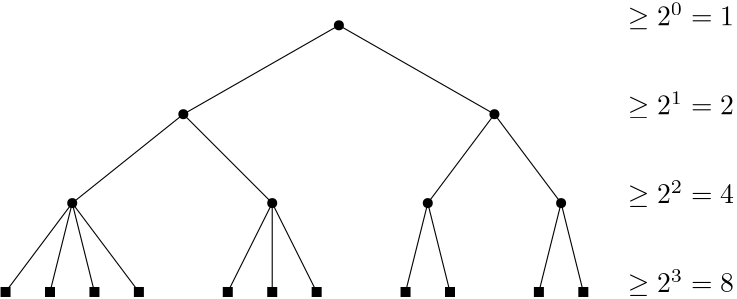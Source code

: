 <?xml version="1.0"?>
<!DOCTYPE ipe SYSTEM "ipe.dtd">
<ipe version="70010" creator="Ipe 7.0.10">
<info created="D:20101201111324" modified="D:20101201111809"/>
<ipestyle name="basic">
<symbol name="arrow/arc(spx)">
<path stroke="sym-stroke" fill="sym-stroke" pen="sym-pen">
0 0 m
-1 0.333 l
-1 -0.333 l
h
</path>
</symbol>
<symbol name="arrow/farc(spx)">
<path stroke="sym-stroke" fill="white" pen="sym-pen">
0 0 m
-1 0.333 l
-1 -0.333 l
h
</path>
</symbol>
<symbol name="mark/circle(sx)" transformations="translations">
<path fill="sym-stroke">
0.6 0 0 0.6 0 0 e
0.4 0 0 0.4 0 0 e
</path>
</symbol>
<symbol name="mark/disk(sx)" transformations="translations">
<path fill="sym-stroke">
0.6 0 0 0.6 0 0 e
</path>
</symbol>
<symbol name="mark/fdisk(sfx)" transformations="translations">
<group>
<path fill="sym-stroke" fillrule="eofill">
0.6 0 0 0.6 0 0 e
0.4 0 0 0.4 0 0 e
</path>
<path fill="sym-fill">
0.4 0 0 0.4 0 0 e
</path>
</group>
</symbol>
<symbol name="mark/box(sx)" transformations="translations">
<path fill="sym-stroke" fillrule="eofill">
-0.6 -0.6 m
0.6 -0.6 l
0.6 0.6 l
-0.6 0.6 l
h
-0.4 -0.4 m
0.4 -0.4 l
0.4 0.4 l
-0.4 0.4 l
h
</path>
</symbol>
<symbol name="mark/square(sx)" transformations="translations">
<path fill="sym-stroke">
-0.6 -0.6 m
0.6 -0.6 l
0.6 0.6 l
-0.6 0.6 l
h
</path>
</symbol>
<symbol name="mark/fsquare(sfx)" transformations="translations">
<group>
<path fill="sym-stroke" fillrule="eofill">
-0.6 -0.6 m
0.6 -0.6 l
0.6 0.6 l
-0.6 0.6 l
h
-0.4 -0.4 m
0.4 -0.4 l
0.4 0.4 l
-0.4 0.4 l
h
</path>
<path fill="sym-fill">
-0.4 -0.4 m
0.4 -0.4 l
0.4 0.4 l
-0.4 0.4 l
h
</path>
</group>
</symbol>
<symbol name="mark/cross(sx)" transformations="translations">
<group>
<path fill="sym-stroke">
-0.43 -0.57 m
0.57 0.43 l
0.43 0.57 l
-0.57 -0.43 l
h
</path>
<path fill="sym-stroke">
-0.43 0.57 m
0.57 -0.43 l
0.43 -0.57 l
-0.57 0.43 l
h
</path>
</group>
</symbol>
<symbol name="arrow/fnormal(spx)">
<path stroke="sym-stroke" fill="white" pen="sym-pen">
0 0 m
-1 0.333 l
-1 -0.333 l
h
</path>
</symbol>
<symbol name="arrow/pointed(spx)">
<path stroke="sym-stroke" fill="sym-stroke" pen="sym-pen">
0 0 m
-1 0.333 l
-0.8 0 l
-1 -0.333 l
h
</path>
</symbol>
<symbol name="arrow/fpointed(spx)">
<path stroke="sym-stroke" fill="white" pen="sym-pen">
0 0 m
-1 0.333 l
-0.8 0 l
-1 -0.333 l
h
</path>
</symbol>
<symbol name="arrow/linear(spx)">
<path stroke="sym-stroke" pen="sym-pen">
-1 0.333 m
0 0 l
-1 -0.333 l
</path>
</symbol>
<symbol name="arrow/fdouble(spx)">
<path stroke="sym-stroke" fill="white" pen="sym-pen">
0 0 m
-1 0.333 l
-1 -0.333 l
h
-1 0 m
-2 0.333 l
-2 -0.333 l
h
</path>
</symbol>
<symbol name="arrow/double(spx)">
<path stroke="sym-stroke" fill="sym-stroke" pen="sym-pen">
0 0 m
-1 0.333 l
-1 -0.333 l
h
-1 0 m
-2 0.333 l
-2 -0.333 l
h
</path>
</symbol>
<pen name="heavier" value="0.8"/>
<pen name="fat" value="1.2"/>
<pen name="ultrafat" value="2"/>
<symbolsize name="large" value="5"/>
<symbolsize name="small" value="2"/>
<symbolsize name="tiny" value="1.1"/>
<arrowsize name="large" value="10"/>
<arrowsize name="small" value="5"/>
<arrowsize name="tiny" value="3"/>
<color name="red" value="1 0 0"/>
<color name="green" value="0 1 0"/>
<color name="blue" value="0 0 1"/>
<color name="yellow" value="1 1 0"/>
<color name="orange" value="1 0.647 0"/>
<color name="gold" value="1 0.843 0"/>
<color name="purple" value="0.627 0.125 0.941"/>
<color name="gray" value="0.745"/>
<color name="brown" value="0.647 0.165 0.165"/>
<color name="navy" value="0 0 0.502"/>
<color name="pink" value="1 0.753 0.796"/>
<color name="seagreen" value="0.18 0.545 0.341"/>
<color name="turquoise" value="0.251 0.878 0.816"/>
<color name="violet" value="0.933 0.51 0.933"/>
<color name="darkblue" value="0 0 0.545"/>
<color name="darkcyan" value="0 0.545 0.545"/>
<color name="darkgray" value="0.663"/>
<color name="darkgreen" value="0 0.392 0"/>
<color name="darkmagenta" value="0.545 0 0.545"/>
<color name="darkorange" value="1 0.549 0"/>
<color name="darkred" value="0.545 0 0"/>
<color name="lightblue" value="0.678 0.847 0.902"/>
<color name="lightcyan" value="0.878 1 1"/>
<color name="lightgray" value="0.827"/>
<color name="lightgreen" value="0.565 0.933 0.565"/>
<color name="lightyellow" value="1 1 0.878"/>
<dashstyle name="dashed" value="[4] 0"/>
<dashstyle name="dotted" value="[1 3] 0"/>
<dashstyle name="dash dotted" value="[4 2 1 2] 0"/>
<dashstyle name="dash dot dotted" value="[4 2 1 2 1 2] 0"/>
<textsize name="large" value="\large"/>
<textsize name="Large" value="\Large"/>
<textsize name="LARGE" value="\LARGE"/>
<textsize name="huge" value="\huge"/>
<textsize name="Huge" value="\Huge"/>
<textsize name="small" value="\small"/>
<textsize name="footnote" value="\footnotesize"/>
<textsize name="tiny" value="\tiny"/>
<textstyle name="center" begin="\begin{center}" end="\end{center}"/>
<textstyle name="itemize" begin="\begin{itemize}" end="\end{itemize}"/>
<textstyle name="item" begin="\begin{itemize}\item{}" end="\end{itemize}"/>
<gridsize name="4 pts" value="4"/>
<gridsize name="8 pts (~3 mm)" value="8"/>
<gridsize name="16 pts (~6 mm)" value="16"/>
<gridsize name="32 pts (~12 mm)" value="32"/>
<gridsize name="10 pts (~3.5 mm)" value="10"/>
<gridsize name="20 pts (~7 mm)" value="20"/>
<gridsize name="14 pts (~5 mm)" value="14"/>
<gridsize name="28 pts (~10 mm)" value="28"/>
<gridsize name="56 pts (~20 mm)" value="56"/>
<anglesize name="90 deg" value="90"/>
<anglesize name="60 deg" value="60"/>
<anglesize name="45 deg" value="45"/>
<anglesize name="30 deg" value="30"/>
<anglesize name="22.5 deg" value="22.5"/>
<tiling name="falling" angle="-60" step="4" width="1"/>
<tiling name="rising" angle="30" step="4" width="1"/>
</ipestyle>
<page>
<layer name="alpha"/>
<view layers="alpha" active="alpha"/>
<use layer="alpha" name="mark/square(sx)" pos="176 240" size="normal" stroke="black"/>
<use name="mark/square(sx)" pos="192 240" size="normal" stroke="black"/>
<use name="mark/square(sx)" pos="208 240" size="normal" stroke="black"/>
<use name="mark/square(sx)" pos="224 240" size="normal" stroke="black"/>
<use name="mark/square(sx)" pos="256 240" size="normal" stroke="black"/>
<use name="mark/square(sx)" pos="272 240" size="normal" stroke="black"/>
<use name="mark/square(sx)" pos="288 240" size="normal" stroke="black"/>
<use name="mark/square(sx)" pos="320 240" size="normal" stroke="black"/>
<use name="mark/square(sx)" pos="336 240" size="normal" stroke="black"/>
<use name="mark/square(sx)" pos="368 240" size="normal" stroke="black"/>
<use name="mark/square(sx)" pos="384 240" size="normal" stroke="black"/>
<use name="mark/disk(sx)" pos="272 272" size="normal" stroke="black"/>
<group>
<path stroke="white">
192 272 m
208 272 l
</path>
<use matrix="1 0 0 1 -8 0" name="mark/disk(sx)" pos="208 272" size="normal" stroke="black"/>
</group>
<group matrix="1 0 0 1 128 0">
<path stroke="white">
192 272 m
208 272 l
</path>
<use matrix="1 0 0 1 -8 0" name="mark/disk(sx)" pos="208 272" size="normal" stroke="black"/>
</group>
<group matrix="1 0 0 1 176 0">
<path stroke="white">
192 272 m
208 272 l
</path>
<use matrix="1 0 0 1 -8 0" name="mark/disk(sx)" pos="208 272" size="normal" stroke="black"/>
</group>
<use name="mark/disk(sx)" pos="352 304" size="normal" stroke="black"/>
<path stroke="black">
176 240 m
200 272 l
</path>
<path stroke="black">
192 240 m
200 272 l
</path>
<path stroke="black">
208 240 m
200 272 l
</path>
<path stroke="black">
224 240 m
200 272 l
</path>
<path stroke="black">
256 240 m
272 272 l
</path>
<path stroke="black">
272 240 m
272 272 l
</path>
<path stroke="black">
288 240 m
272 272 l
</path>
<path stroke="black">
320 240 m
328 272 l
</path>
<path stroke="black">
336 240 m
328 272 l
</path>
<path stroke="black">
368 240 m
376 272 l
</path>
<path stroke="black">
384 240 m
376 272 l
</path>
<path stroke="black">
376 272 m
352 304 l
</path>
<path stroke="black">
328 272 m
352 304 l
</path>
<path stroke="black">
200 272 m
240 304 l
</path>
<path stroke="black">
272 272 m
240 304 l
</path>
<use name="mark/disk(sx)" pos="240 304" size="normal" stroke="black"/>
<group matrix="1 0 0 1 96 64">
<path stroke="white">
192 272 m
208 272 l
</path>
<use matrix="1 0 0 1 -8 0" name="mark/disk(sx)" pos="208 272" size="normal" stroke="black"/>
</group>
<path stroke="black">
240 304 m
296 336 l
296 336 l
</path>
<path stroke="black">
352 304 m
296 336 l
</path>
<text transformations="translations" pos="400 336" stroke="black" type="label" width="38.232" height="8.114" depth="1.35" valign="baseline">$\ge 2^0 = 1$</text>
<text transformations="translations" pos="400 304" stroke="black" type="label" width="38.232" height="8.114" depth="1.35" valign="baseline">$\ge 2^1 = 2$</text>
<text transformations="translations" pos="400 272" stroke="black" type="label" width="38.232" height="8.114" depth="1.35" valign="baseline">$\ge 2^2 = 4$</text>
<text transformations="translations" pos="400 240" stroke="black" type="label" width="38.232" height="8.114" depth="1.35" valign="baseline">$\ge 2^3 = 8$</text>
</page>
</ipe>
